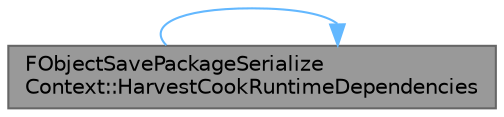 digraph "FObjectSavePackageSerializeContext::HarvestCookRuntimeDependencies"
{
 // INTERACTIVE_SVG=YES
 // LATEX_PDF_SIZE
  bgcolor="transparent";
  edge [fontname=Helvetica,fontsize=10,labelfontname=Helvetica,labelfontsize=10];
  node [fontname=Helvetica,fontsize=10,shape=box,height=0.2,width=0.4];
  rankdir="LR";
  Node1 [id="Node000001",label="FObjectSavePackageSerialize\lContext::HarvestCookRuntimeDependencies",height=0.2,width=0.4,color="gray40", fillcolor="grey60", style="filled", fontcolor="black",tooltip="Serialize an object to find all packages that it references, and AddCookRuntimeDependency for each on..."];
  Node1 -> Node1 [id="edge1_Node000001_Node000001",color="steelblue1",style="solid",tooltip=" "];
}
